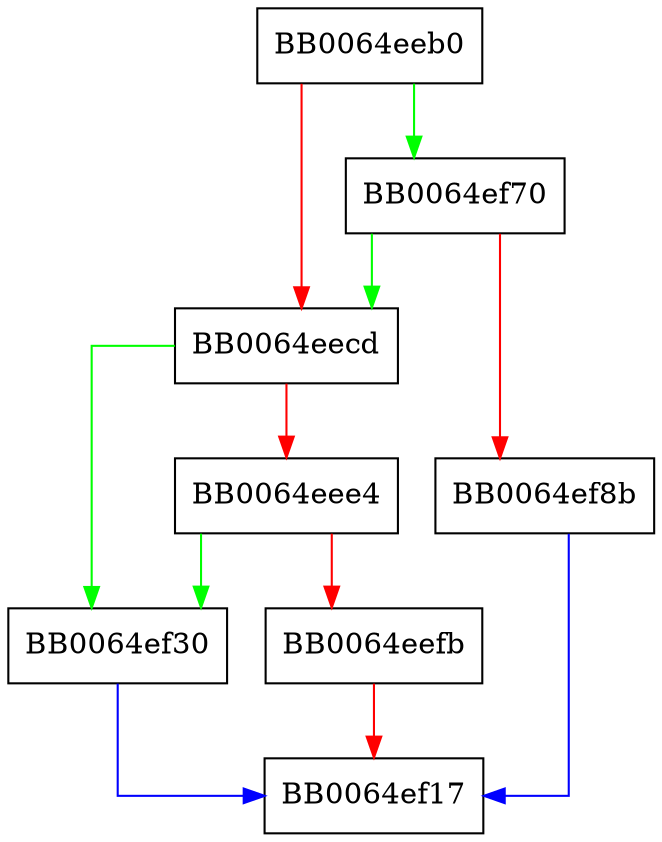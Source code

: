 digraph TS_CONF_set_signer_key {
  node [shape="box"];
  graph [splines=ortho];
  BB0064eeb0 -> BB0064ef70 [color="green"];
  BB0064eeb0 -> BB0064eecd [color="red"];
  BB0064eecd -> BB0064ef30 [color="green"];
  BB0064eecd -> BB0064eee4 [color="red"];
  BB0064eee4 -> BB0064ef30 [color="green"];
  BB0064eee4 -> BB0064eefb [color="red"];
  BB0064eefb -> BB0064ef17 [color="red"];
  BB0064ef30 -> BB0064ef17 [color="blue"];
  BB0064ef70 -> BB0064eecd [color="green"];
  BB0064ef70 -> BB0064ef8b [color="red"];
  BB0064ef8b -> BB0064ef17 [color="blue"];
}